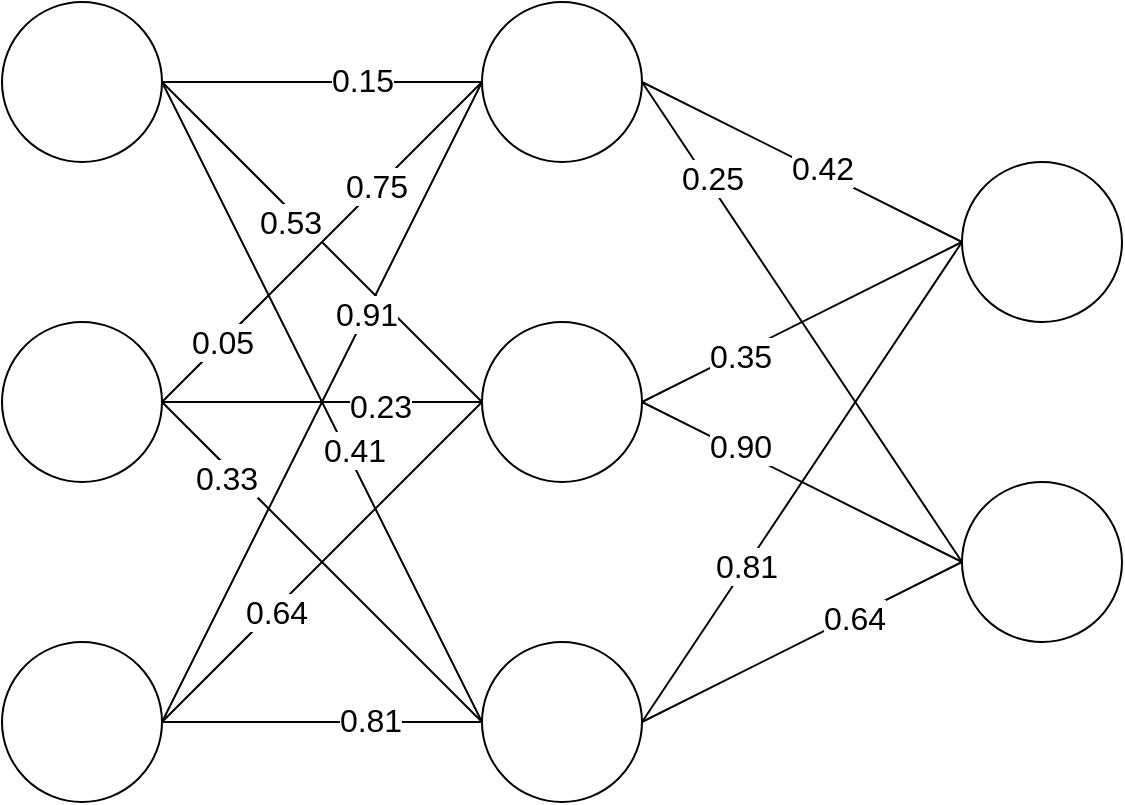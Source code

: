 <mxfile version="15.8.8" type="device"><diagram id="sLIRJsi5y9wLKyILJcnk" name="Page-1"><mxGraphModel dx="2062" dy="1065" grid="1" gridSize="10" guides="1" tooltips="1" connect="1" arrows="1" fold="1" page="1" pageScale="1" pageWidth="850" pageHeight="1100" math="0" shadow="0"><root><mxCell id="0"/><mxCell id="1" parent="0"/><mxCell id="Nvu8iW8Ky8LQ2kerMmJc-9" style="edgeStyle=orthogonalEdgeStyle;rounded=0;orthogonalLoop=1;jettySize=auto;html=1;exitX=1;exitY=0.5;exitDx=0;exitDy=0;endArrow=none;endFill=0;" edge="1" parent="1" source="Nvu8iW8Ky8LQ2kerMmJc-1" target="Nvu8iW8Ky8LQ2kerMmJc-5"><mxGeometry relative="1" as="geometry"/></mxCell><mxCell id="Nvu8iW8Ky8LQ2kerMmJc-35" value="&lt;font style=&quot;font-size: 16px&quot;&gt;0.15&lt;/font&gt;" style="edgeLabel;html=1;align=center;verticalAlign=middle;resizable=0;points=[];" vertex="1" connectable="0" parent="Nvu8iW8Ky8LQ2kerMmJc-9"><mxGeometry x="0.25" y="1" relative="1" as="geometry"><mxPoint as="offset"/></mxGeometry></mxCell><mxCell id="Nvu8iW8Ky8LQ2kerMmJc-1" value="" style="ellipse;whiteSpace=wrap;html=1;aspect=fixed;" vertex="1" parent="1"><mxGeometry x="120" y="320" width="80" height="80" as="geometry"/></mxCell><mxCell id="Nvu8iW8Ky8LQ2kerMmJc-2" value="" style="ellipse;whiteSpace=wrap;html=1;aspect=fixed;" vertex="1" parent="1"><mxGeometry x="120" y="640" width="80" height="80" as="geometry"/></mxCell><mxCell id="Nvu8iW8Ky8LQ2kerMmJc-16" style="edgeStyle=orthogonalEdgeStyle;rounded=0;orthogonalLoop=1;jettySize=auto;html=1;exitX=1;exitY=0.5;exitDx=0;exitDy=0;endArrow=none;endFill=0;" edge="1" parent="1" source="Nvu8iW8Ky8LQ2kerMmJc-3" target="Nvu8iW8Ky8LQ2kerMmJc-7"><mxGeometry relative="1" as="geometry"><Array as="points"><mxPoint x="320" y="520"/><mxPoint x="320" y="520"/></Array></mxGeometry></mxCell><mxCell id="Nvu8iW8Ky8LQ2kerMmJc-41" value="0.23" style="edgeLabel;html=1;align=center;verticalAlign=middle;resizable=0;points=[];fontSize=16;" vertex="1" connectable="0" parent="Nvu8iW8Ky8LQ2kerMmJc-16"><mxGeometry x="0.362" y="-2" relative="1" as="geometry"><mxPoint as="offset"/></mxGeometry></mxCell><mxCell id="Nvu8iW8Ky8LQ2kerMmJc-3" value="" style="ellipse;whiteSpace=wrap;html=1;aspect=fixed;" vertex="1" parent="1"><mxGeometry x="120" y="480" width="80" height="80" as="geometry"/></mxCell><mxCell id="Nvu8iW8Ky8LQ2kerMmJc-5" value="" style="ellipse;whiteSpace=wrap;html=1;aspect=fixed;" vertex="1" parent="1"><mxGeometry x="360" y="320" width="80" height="80" as="geometry"/></mxCell><mxCell id="Nvu8iW8Ky8LQ2kerMmJc-6" value="" style="ellipse;whiteSpace=wrap;html=1;aspect=fixed;" vertex="1" parent="1"><mxGeometry x="360" y="640" width="80" height="80" as="geometry"/></mxCell><mxCell id="Nvu8iW8Ky8LQ2kerMmJc-7" value="" style="ellipse;whiteSpace=wrap;html=1;aspect=fixed;" vertex="1" parent="1"><mxGeometry x="360" y="480" width="80" height="80" as="geometry"/></mxCell><mxCell id="Nvu8iW8Ky8LQ2kerMmJc-8" value="" style="ellipse;whiteSpace=wrap;html=1;aspect=fixed;" vertex="1" parent="1"><mxGeometry x="600" y="400" width="80" height="80" as="geometry"/></mxCell><mxCell id="Nvu8iW8Ky8LQ2kerMmJc-13" value="" style="endArrow=none;html=1;rounded=0;exitX=1;exitY=0.5;exitDx=0;exitDy=0;entryX=0;entryY=0.5;entryDx=0;entryDy=0;endFill=0;" edge="1" parent="1" source="Nvu8iW8Ky8LQ2kerMmJc-1" target="Nvu8iW8Ky8LQ2kerMmJc-7"><mxGeometry width="50" height="50" relative="1" as="geometry"><mxPoint x="400" y="570" as="sourcePoint"/><mxPoint x="450" y="520" as="targetPoint"/></mxGeometry></mxCell><mxCell id="Nvu8iW8Ky8LQ2kerMmJc-37" value="0.53" style="edgeLabel;html=1;align=center;verticalAlign=middle;resizable=0;points=[];fontSize=16;" vertex="1" connectable="0" parent="Nvu8iW8Ky8LQ2kerMmJc-13"><mxGeometry x="-0.169" y="-4" relative="1" as="geometry"><mxPoint as="offset"/></mxGeometry></mxCell><mxCell id="Nvu8iW8Ky8LQ2kerMmJc-15" value="" style="endArrow=none;html=1;rounded=0;exitX=1;exitY=0.5;exitDx=0;exitDy=0;entryX=0;entryY=0.5;entryDx=0;entryDy=0;endFill=0;" edge="1" parent="1" source="Nvu8iW8Ky8LQ2kerMmJc-1" target="Nvu8iW8Ky8LQ2kerMmJc-6"><mxGeometry width="50" height="50" relative="1" as="geometry"><mxPoint x="210" y="370" as="sourcePoint"/><mxPoint x="370" y="530" as="targetPoint"/></mxGeometry></mxCell><mxCell id="Nvu8iW8Ky8LQ2kerMmJc-40" value="0.41" style="edgeLabel;html=1;align=center;verticalAlign=middle;resizable=0;points=[];fontSize=16;" vertex="1" connectable="0" parent="Nvu8iW8Ky8LQ2kerMmJc-15"><mxGeometry x="0.158" y="3" relative="1" as="geometry"><mxPoint as="offset"/></mxGeometry></mxCell><mxCell id="Nvu8iW8Ky8LQ2kerMmJc-18" value="" style="endArrow=none;html=1;rounded=0;entryX=0;entryY=0.5;entryDx=0;entryDy=0;endFill=0;" edge="1" parent="1" target="Nvu8iW8Ky8LQ2kerMmJc-5"><mxGeometry width="50" height="50" relative="1" as="geometry"><mxPoint x="200" y="520" as="sourcePoint"/><mxPoint x="290" y="560" as="targetPoint"/></mxGeometry></mxCell><mxCell id="Nvu8iW8Ky8LQ2kerMmJc-36" value="0.75" style="edgeLabel;html=1;align=center;verticalAlign=middle;resizable=0;points=[];fontSize=16;" vertex="1" connectable="0" parent="Nvu8iW8Ky8LQ2kerMmJc-18"><mxGeometry x="0.35" y="1" relative="1" as="geometry"><mxPoint as="offset"/></mxGeometry></mxCell><mxCell id="Nvu8iW8Ky8LQ2kerMmJc-38" value="0.05" style="edgeLabel;html=1;align=center;verticalAlign=middle;resizable=0;points=[];fontSize=16;" vertex="1" connectable="0" parent="Nvu8iW8Ky8LQ2kerMmJc-18"><mxGeometry x="-0.625" relative="1" as="geometry"><mxPoint as="offset"/></mxGeometry></mxCell><mxCell id="Nvu8iW8Ky8LQ2kerMmJc-22" value="" style="endArrow=none;html=1;rounded=0;exitX=1;exitY=0.5;exitDx=0;exitDy=0;endFill=0;" edge="1" parent="1" source="Nvu8iW8Ky8LQ2kerMmJc-3"><mxGeometry width="50" height="50" relative="1" as="geometry"><mxPoint x="210" y="530" as="sourcePoint"/><mxPoint x="360" y="680" as="targetPoint"/></mxGeometry></mxCell><mxCell id="Nvu8iW8Ky8LQ2kerMmJc-42" value="0.33" style="edgeLabel;html=1;align=center;verticalAlign=middle;resizable=0;points=[];fontSize=16;" vertex="1" connectable="0" parent="Nvu8iW8Ky8LQ2kerMmJc-22"><mxGeometry x="-0.569" y="-4" relative="1" as="geometry"><mxPoint as="offset"/></mxGeometry></mxCell><mxCell id="Nvu8iW8Ky8LQ2kerMmJc-23" value="" style="endArrow=none;html=1;rounded=0;entryX=0;entryY=0.5;entryDx=0;entryDy=0;exitX=1;exitY=0.5;exitDx=0;exitDy=0;endFill=0;" edge="1" parent="1" source="Nvu8iW8Ky8LQ2kerMmJc-2" target="Nvu8iW8Ky8LQ2kerMmJc-5"><mxGeometry width="50" height="50" relative="1" as="geometry"><mxPoint x="220" y="540" as="sourcePoint"/><mxPoint x="380" y="380" as="targetPoint"/></mxGeometry></mxCell><mxCell id="Nvu8iW8Ky8LQ2kerMmJc-39" value="0.91" style="edgeLabel;html=1;align=center;verticalAlign=middle;resizable=0;points=[];fontSize=16;" vertex="1" connectable="0" parent="Nvu8iW8Ky8LQ2kerMmJc-23"><mxGeometry x="0.275" relative="1" as="geometry"><mxPoint as="offset"/></mxGeometry></mxCell><mxCell id="Nvu8iW8Ky8LQ2kerMmJc-24" value="" style="endArrow=none;html=1;rounded=0;entryX=0;entryY=0.5;entryDx=0;entryDy=0;exitX=1;exitY=0.5;exitDx=0;exitDy=0;endFill=0;" edge="1" parent="1" source="Nvu8iW8Ky8LQ2kerMmJc-2" target="Nvu8iW8Ky8LQ2kerMmJc-7"><mxGeometry width="50" height="50" relative="1" as="geometry"><mxPoint x="230" y="550" as="sourcePoint"/><mxPoint x="390" y="390" as="targetPoint"/></mxGeometry></mxCell><mxCell id="Nvu8iW8Ky8LQ2kerMmJc-43" value="0.64" style="edgeLabel;html=1;align=center;verticalAlign=middle;resizable=0;points=[];fontSize=16;" vertex="1" connectable="0" parent="Nvu8iW8Ky8LQ2kerMmJc-24"><mxGeometry x="-0.3" y="-1" relative="1" as="geometry"><mxPoint as="offset"/></mxGeometry></mxCell><mxCell id="Nvu8iW8Ky8LQ2kerMmJc-25" value="" style="endArrow=none;html=1;rounded=0;exitX=1;exitY=0.5;exitDx=0;exitDy=0;endFill=0;" edge="1" parent="1" source="Nvu8iW8Ky8LQ2kerMmJc-2"><mxGeometry width="50" height="50" relative="1" as="geometry"><mxPoint x="240" y="560" as="sourcePoint"/><mxPoint x="360" y="680" as="targetPoint"/></mxGeometry></mxCell><mxCell id="Nvu8iW8Ky8LQ2kerMmJc-44" value="0.81" style="edgeLabel;html=1;align=center;verticalAlign=middle;resizable=0;points=[];fontSize=16;" vertex="1" connectable="0" parent="Nvu8iW8Ky8LQ2kerMmJc-25"><mxGeometry x="0.3" y="1" relative="1" as="geometry"><mxPoint as="offset"/></mxGeometry></mxCell><mxCell id="Nvu8iW8Ky8LQ2kerMmJc-26" value="" style="endArrow=none;html=1;rounded=0;entryX=0;entryY=0.5;entryDx=0;entryDy=0;exitX=1;exitY=0.5;exitDx=0;exitDy=0;endFill=0;" edge="1" parent="1" source="Nvu8iW8Ky8LQ2kerMmJc-5" target="Nvu8iW8Ky8LQ2kerMmJc-8"><mxGeometry width="50" height="50" relative="1" as="geometry"><mxPoint x="250" y="570" as="sourcePoint"/><mxPoint x="410" y="410" as="targetPoint"/></mxGeometry></mxCell><mxCell id="Nvu8iW8Ky8LQ2kerMmJc-45" value="0.42" style="edgeLabel;html=1;align=center;verticalAlign=middle;resizable=0;points=[];fontSize=16;" vertex="1" connectable="0" parent="Nvu8iW8Ky8LQ2kerMmJc-26"><mxGeometry x="0.115" y="2" relative="1" as="geometry"><mxPoint as="offset"/></mxGeometry></mxCell><mxCell id="Nvu8iW8Ky8LQ2kerMmJc-27" value="" style="endArrow=none;html=1;rounded=0;entryX=0;entryY=0.5;entryDx=0;entryDy=0;exitX=1;exitY=0.5;exitDx=0;exitDy=0;endFill=0;" edge="1" parent="1" source="Nvu8iW8Ky8LQ2kerMmJc-7" target="Nvu8iW8Ky8LQ2kerMmJc-8"><mxGeometry width="50" height="50" relative="1" as="geometry"><mxPoint x="452" y="363.04" as="sourcePoint"/><mxPoint x="610" y="530" as="targetPoint"/></mxGeometry></mxCell><mxCell id="Nvu8iW8Ky8LQ2kerMmJc-47" value="0.35" style="edgeLabel;html=1;align=center;verticalAlign=middle;resizable=0;points=[];fontSize=16;" vertex="1" connectable="0" parent="Nvu8iW8Ky8LQ2kerMmJc-27"><mxGeometry x="-0.395" y="-1" relative="1" as="geometry"><mxPoint as="offset"/></mxGeometry></mxCell><mxCell id="Nvu8iW8Ky8LQ2kerMmJc-28" value="" style="endArrow=none;html=1;rounded=0;exitX=1;exitY=0.5;exitDx=0;exitDy=0;endFill=0;entryX=0;entryY=0.5;entryDx=0;entryDy=0;" edge="1" parent="1" source="Nvu8iW8Ky8LQ2kerMmJc-6" target="Nvu8iW8Ky8LQ2kerMmJc-29"><mxGeometry width="50" height="50" relative="1" as="geometry"><mxPoint x="450" y="530" as="sourcePoint"/><mxPoint x="600" y="520" as="targetPoint"/></mxGeometry></mxCell><mxCell id="Nvu8iW8Ky8LQ2kerMmJc-50" value="0.64" style="edgeLabel;html=1;align=center;verticalAlign=middle;resizable=0;points=[];fontSize=16;" vertex="1" connectable="0" parent="Nvu8iW8Ky8LQ2kerMmJc-28"><mxGeometry x="0.32" y="-1" relative="1" as="geometry"><mxPoint as="offset"/></mxGeometry></mxCell><mxCell id="Nvu8iW8Ky8LQ2kerMmJc-29" value="" style="ellipse;whiteSpace=wrap;html=1;aspect=fixed;" vertex="1" parent="1"><mxGeometry x="600" y="560" width="80" height="80" as="geometry"/></mxCell><mxCell id="Nvu8iW8Ky8LQ2kerMmJc-32" value="" style="endArrow=none;html=1;rounded=0;endFill=0;" edge="1" parent="1"><mxGeometry width="50" height="50" relative="1" as="geometry"><mxPoint x="440" y="680" as="sourcePoint"/><mxPoint x="600" y="440" as="targetPoint"/></mxGeometry></mxCell><mxCell id="Nvu8iW8Ky8LQ2kerMmJc-49" value="0.81" style="edgeLabel;html=1;align=center;verticalAlign=middle;resizable=0;points=[];fontSize=16;" vertex="1" connectable="0" parent="Nvu8iW8Ky8LQ2kerMmJc-32"><mxGeometry x="-0.344" y="1" relative="1" as="geometry"><mxPoint y="1" as="offset"/></mxGeometry></mxCell><mxCell id="Nvu8iW8Ky8LQ2kerMmJc-33" value="" style="endArrow=none;html=1;rounded=0;entryX=0;entryY=0.5;entryDx=0;entryDy=0;exitX=1;exitY=0.5;exitDx=0;exitDy=0;endFill=0;" edge="1" parent="1" source="Nvu8iW8Ky8LQ2kerMmJc-7" target="Nvu8iW8Ky8LQ2kerMmJc-29"><mxGeometry width="50" height="50" relative="1" as="geometry"><mxPoint x="450" y="530" as="sourcePoint"/><mxPoint x="610" y="450" as="targetPoint"/></mxGeometry></mxCell><mxCell id="Nvu8iW8Ky8LQ2kerMmJc-48" value="0.90" style="edgeLabel;html=1;align=center;verticalAlign=middle;resizable=0;points=[];fontSize=16;" vertex="1" connectable="0" parent="Nvu8iW8Ky8LQ2kerMmJc-33"><mxGeometry x="-0.41" y="2" relative="1" as="geometry"><mxPoint as="offset"/></mxGeometry></mxCell><mxCell id="Nvu8iW8Ky8LQ2kerMmJc-34" value="" style="endArrow=none;html=1;rounded=0;exitX=1;exitY=0.5;exitDx=0;exitDy=0;endFill=0;" edge="1" parent="1" source="Nvu8iW8Ky8LQ2kerMmJc-5"><mxGeometry width="50" height="50" relative="1" as="geometry"><mxPoint x="450" y="370" as="sourcePoint"/><mxPoint x="600" y="600" as="targetPoint"/></mxGeometry></mxCell><mxCell id="Nvu8iW8Ky8LQ2kerMmJc-46" value="0.25" style="edgeLabel;html=1;align=center;verticalAlign=middle;resizable=0;points=[];fontSize=16;" vertex="1" connectable="0" parent="Nvu8iW8Ky8LQ2kerMmJc-34"><mxGeometry x="-0.592" y="2" relative="1" as="geometry"><mxPoint as="offset"/></mxGeometry></mxCell></root></mxGraphModel></diagram></mxfile>